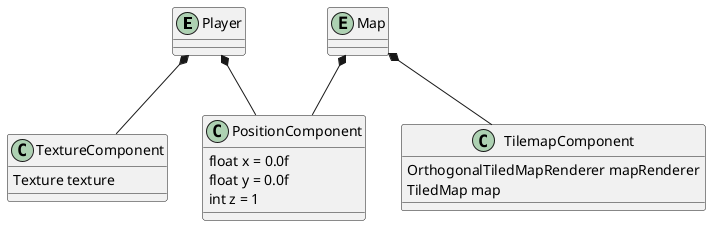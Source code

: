 @startuml
'https://plantuml.com/class-diagram

entity Player
entity Map

Player *-- PositionComponent
Player *-- TextureComponent

Map *-- PositionComponent
Map *-- TilemapComponent

class TextureComponent {
Texture texture
}

class TilemapComponent {
OrthogonalTiledMapRenderer mapRenderer
TiledMap map
}

class PositionComponent {
float x = 0.0f
float y = 0.0f
int z = 1
}


@enduml